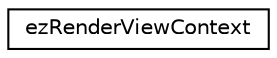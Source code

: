 digraph "Graphical Class Hierarchy"
{
 // LATEX_PDF_SIZE
  edge [fontname="Helvetica",fontsize="10",labelfontname="Helvetica",labelfontsize="10"];
  node [fontname="Helvetica",fontsize="10",shape=record];
  rankdir="LR";
  Node0 [label="ezRenderViewContext",height=0.2,width=0.4,color="black", fillcolor="white", style="filled",URL="$d7/d76/structez_render_view_context.htm",tooltip=" "];
}
